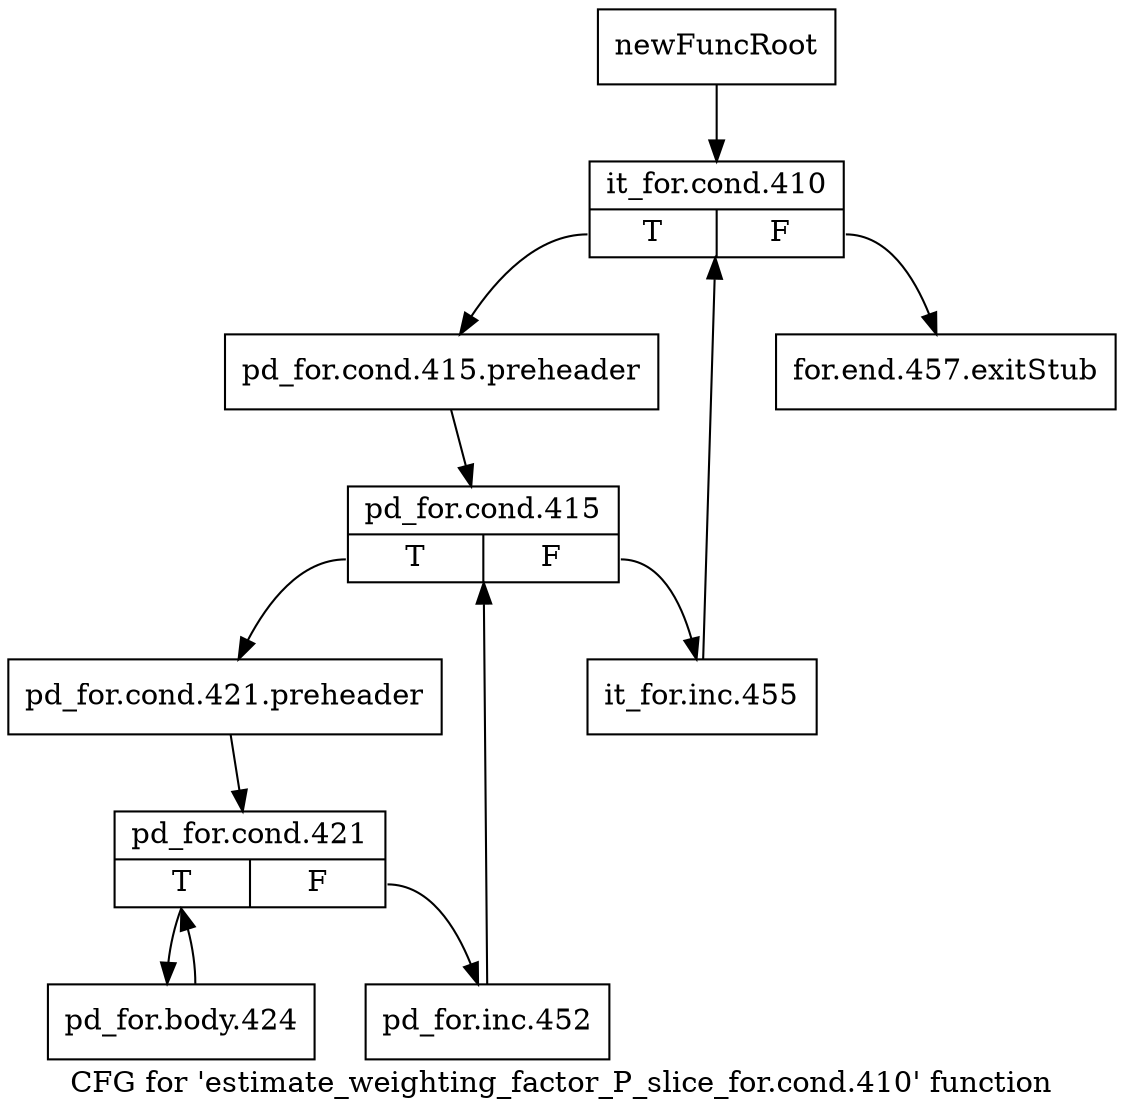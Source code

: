 digraph "CFG for 'estimate_weighting_factor_P_slice_for.cond.410' function" {
	label="CFG for 'estimate_weighting_factor_P_slice_for.cond.410' function";

	Node0x2fad690 [shape=record,label="{newFuncRoot}"];
	Node0x2fad690 -> Node0x2fad730;
	Node0x2fad6e0 [shape=record,label="{for.end.457.exitStub}"];
	Node0x2fad730 [shape=record,label="{it_for.cond.410|{<s0>T|<s1>F}}"];
	Node0x2fad730:s0 -> Node0x2fad780;
	Node0x2fad730:s1 -> Node0x2fad6e0;
	Node0x2fad780 [shape=record,label="{pd_for.cond.415.preheader}"];
	Node0x2fad780 -> Node0x2fad7d0;
	Node0x2fad7d0 [shape=record,label="{pd_for.cond.415|{<s0>T|<s1>F}}"];
	Node0x2fad7d0:s0 -> Node0x2fad870;
	Node0x2fad7d0:s1 -> Node0x2fad820;
	Node0x2fad820 [shape=record,label="{it_for.inc.455}"];
	Node0x2fad820 -> Node0x2fad730;
	Node0x2fad870 [shape=record,label="{pd_for.cond.421.preheader}"];
	Node0x2fad870 -> Node0x2fad8c0;
	Node0x2fad8c0 [shape=record,label="{pd_for.cond.421|{<s0>T|<s1>F}}"];
	Node0x2fad8c0:s0 -> Node0x2fad960;
	Node0x2fad8c0:s1 -> Node0x2fad910;
	Node0x2fad910 [shape=record,label="{pd_for.inc.452}"];
	Node0x2fad910 -> Node0x2fad7d0;
	Node0x2fad960 [shape=record,label="{pd_for.body.424}"];
	Node0x2fad960 -> Node0x2fad8c0;
}
